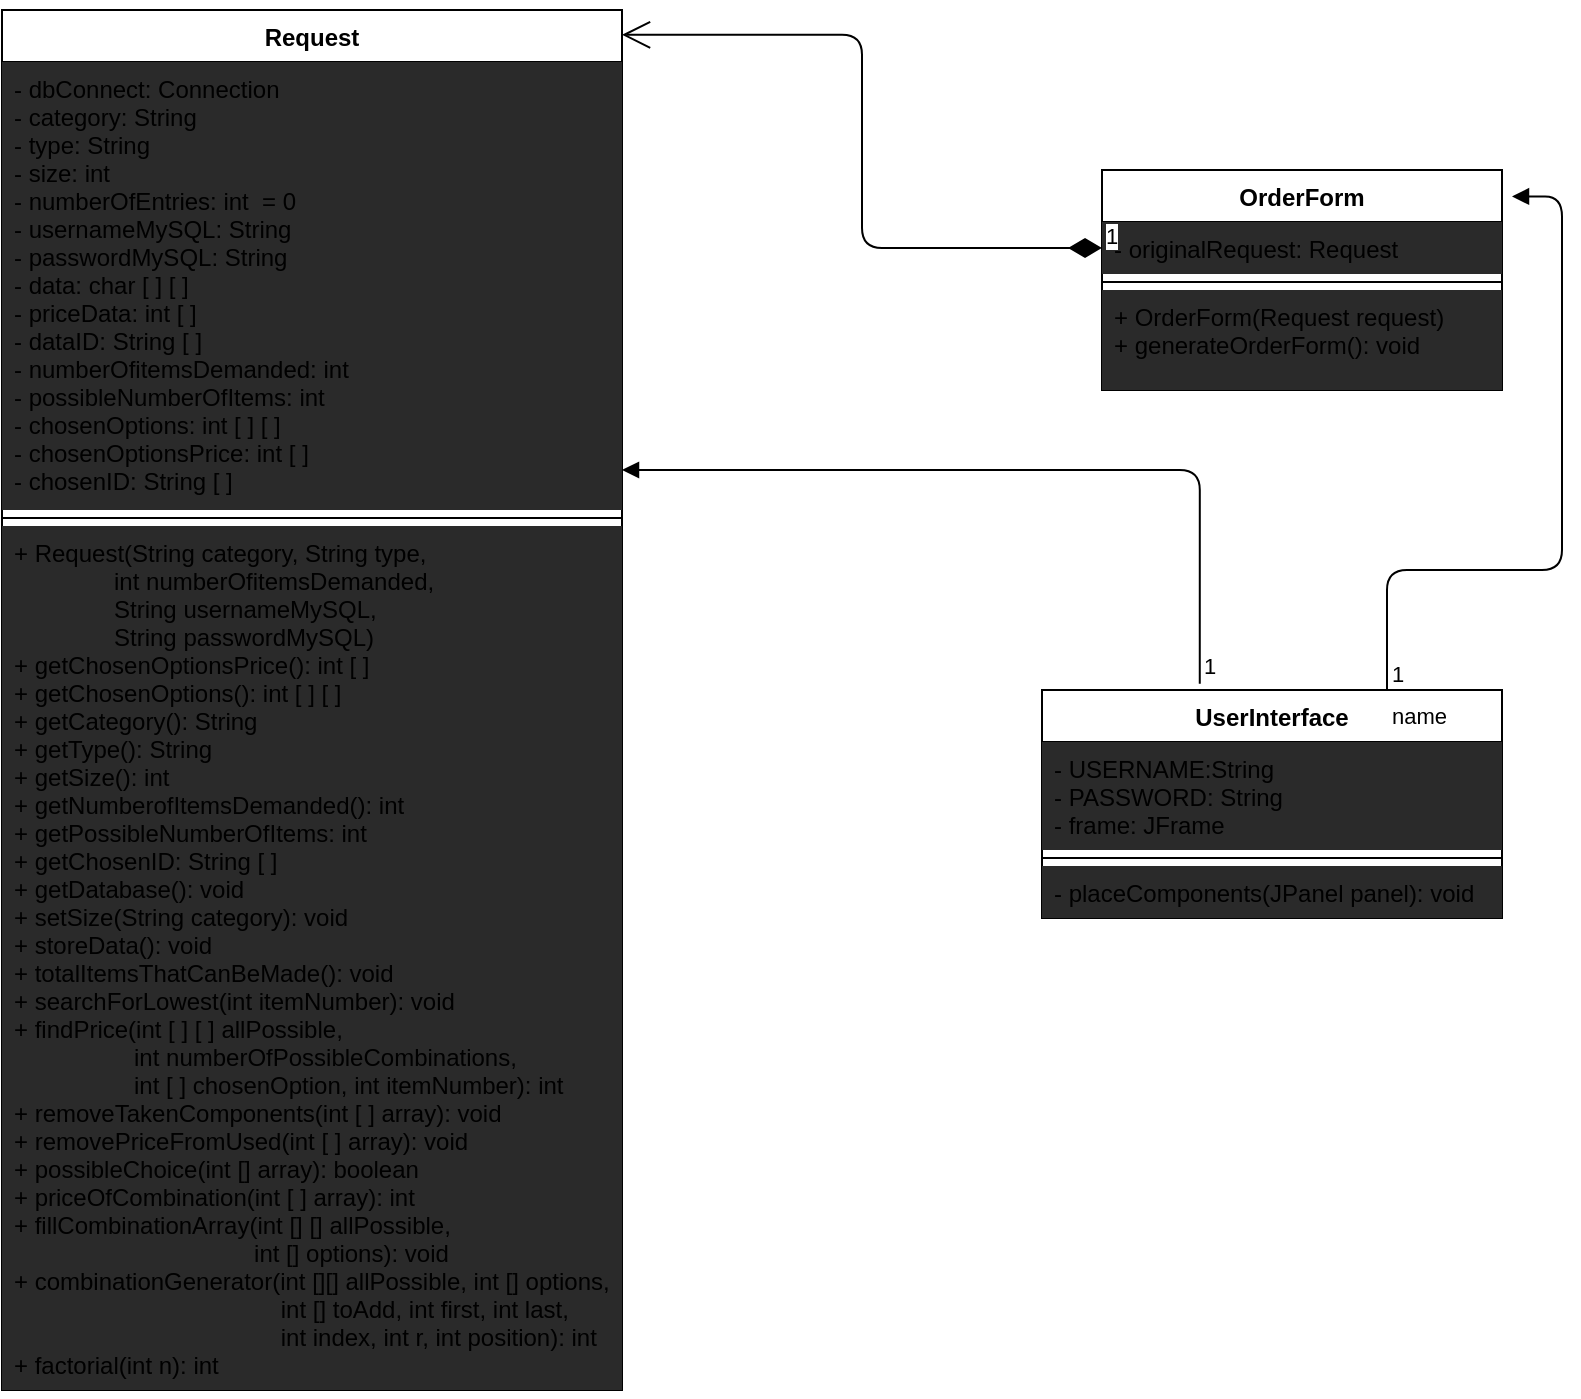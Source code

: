 <mxfile>
    <diagram id="2HQJwIc4DXmZJdzYK_6-" name="Page-1">
        <mxGraphModel dx="838" dy="722" grid="1" gridSize="10" guides="1" tooltips="1" connect="1" arrows="1" fold="1" page="1" pageScale="1" pageWidth="850" pageHeight="1100" math="0" shadow="0">
            <root>
                <mxCell id="0"/>
                <mxCell id="1" parent="0"/>
                <mxCell id="2" value="Request" style="swimlane;fontStyle=1;align=center;verticalAlign=top;childLayout=stackLayout;horizontal=1;startSize=26;horizontalStack=0;resizeParent=1;resizeParentMax=0;resizeLast=0;collapsible=1;marginBottom=0;" vertex="1" parent="1">
                    <mxGeometry x="30" y="30" width="310" height="690" as="geometry"/>
                </mxCell>
                <mxCell id="3" value="- dbConnect: Connection&#10;- category: String&#10;- type: String&#10;- size: int&#10;- numberOfEntries: int  = 0&#10;- usernameMySQL: String&#10;- passwordMySQL: String&#10;- data: char [ ] [ ]&#10;- priceData: int [ ]&#10;- dataID: String [ ] &#10;- numberOfitemsDemanded: int&#10;- possibleNumberOfItems: int&#10;- chosenOptions: int [ ] [ ]&#10;- chosenOptionsPrice: int [ ] &#10;- chosenID: String [ ]" style="text;align=left;verticalAlign=top;spacingLeft=4;spacingRight=4;overflow=hidden;rotatable=0;points=[[0,0.5],[1,0.5]];portConstraint=eastwest;fillColor=#2a2a2a;" vertex="1" parent="2">
                    <mxGeometry y="26" width="310" height="224" as="geometry"/>
                </mxCell>
                <mxCell id="4" value="" style="line;strokeWidth=1;fillColor=none;align=left;verticalAlign=middle;spacingTop=-1;spacingLeft=3;spacingRight=3;rotatable=0;labelPosition=right;points=[];portConstraint=eastwest;" vertex="1" parent="2">
                    <mxGeometry y="250" width="310" height="8" as="geometry"/>
                </mxCell>
                <mxCell id="5" value="+ Request(String category, String type, &#10;               int numberOfitemsDemanded, &#10;               String usernameMySQL, &#10;               String passwordMySQL)&#10;+ getChosenOptionsPrice(): int [ ]&#10;+ getChosenOptions(): int [ ] [ ]&#10;+ getCategory(): String&#10;+ getType(): String&#10;+ getSize(): int &#10;+ getNumberofItemsDemanded(): int&#10;+ getPossibleNumberOfItems: int&#10;+ getChosenID: String [ ]&#10;+ getDatabase(): void&#10;+ setSize(String category): void&#10;+ storeData(): void&#10;+ totalItemsThatCanBeMade(): void&#10;+ searchForLowest(int itemNumber): void&#10;+ findPrice(int [ ] [ ] allPossible, &#10;                  int numberOfPossibleCombinations,&#10;                  int [ ] chosenOption, int itemNumber): int&#10;+ removeTakenComponents(int [ ] array): void&#10;+ removePriceFromUsed(int [ ] array): void&#10;+ possibleChoice(int [] array): boolean&#10;+ priceOfCombination(int [ ] array): int&#10;+ fillCombinationArray(int [] [] allPossible, &#10;                                    int [] options): void&#10;+ combinationGenerator(int [][] allPossible, int [] options,&#10;                                        int [] toAdd, int first, int last,&#10;                                        int index, int r, int position): int&#10;+ factorial(int n): int&#10;" style="text;strokeColor=none;align=left;verticalAlign=top;spacingLeft=4;spacingRight=4;overflow=hidden;rotatable=0;points=[[0,0.5],[1,0.5]];portConstraint=eastwest;fillColor=#2a2a2a;" vertex="1" parent="2">
                    <mxGeometry y="258" width="310" height="432" as="geometry"/>
                </mxCell>
                <mxCell id="6" value="OrderForm" style="swimlane;fontStyle=1;align=center;verticalAlign=top;childLayout=stackLayout;horizontal=1;startSize=26;horizontalStack=0;resizeParent=1;resizeParentMax=0;resizeLast=0;collapsible=1;marginBottom=0;" vertex="1" parent="1">
                    <mxGeometry x="580" y="110" width="200" height="110" as="geometry"/>
                </mxCell>
                <mxCell id="7" value="- originalRequest: Request" style="text;strokeColor=none;align=left;verticalAlign=top;spacingLeft=4;spacingRight=4;overflow=hidden;rotatable=0;points=[[0,0.5],[1,0.5]];portConstraint=eastwest;fillColor=#2a2a2a;" vertex="1" parent="6">
                    <mxGeometry y="26" width="200" height="26" as="geometry"/>
                </mxCell>
                <mxCell id="8" value="" style="line;strokeWidth=1;fillColor=none;align=left;verticalAlign=middle;spacingTop=-1;spacingLeft=3;spacingRight=3;rotatable=0;labelPosition=right;points=[];portConstraint=eastwest;" vertex="1" parent="6">
                    <mxGeometry y="52" width="200" height="8" as="geometry"/>
                </mxCell>
                <mxCell id="9" value="+ OrderForm(Request request)&#10;+ generateOrderForm(): void&#10;" style="text;strokeColor=none;align=left;verticalAlign=top;spacingLeft=4;spacingRight=4;overflow=hidden;rotatable=0;points=[[0,0.5],[1,0.5]];portConstraint=eastwest;fillColor=#2a2a2a;" vertex="1" parent="6">
                    <mxGeometry y="60" width="200" height="50" as="geometry"/>
                </mxCell>
                <mxCell id="14" value="UserInterface" style="swimlane;fontStyle=1;align=center;verticalAlign=top;childLayout=stackLayout;horizontal=1;startSize=26;horizontalStack=0;resizeParent=1;resizeParentMax=0;resizeLast=0;collapsible=1;marginBottom=0;" vertex="1" parent="1">
                    <mxGeometry x="550" y="370" width="230" height="114" as="geometry"/>
                </mxCell>
                <mxCell id="15" value="- USERNAME:String&#10;- PASSWORD: String&#10;- frame: JFrame&#10;" style="text;strokeColor=none;align=left;verticalAlign=top;spacingLeft=4;spacingRight=4;overflow=hidden;rotatable=0;points=[[0,0.5],[1,0.5]];portConstraint=eastwest;fillColor=#2a2a2a;" vertex="1" parent="14">
                    <mxGeometry y="26" width="230" height="54" as="geometry"/>
                </mxCell>
                <mxCell id="16" value="" style="line;strokeWidth=1;fillColor=none;align=left;verticalAlign=middle;spacingTop=-1;spacingLeft=3;spacingRight=3;rotatable=0;labelPosition=right;points=[];portConstraint=eastwest;" vertex="1" parent="14">
                    <mxGeometry y="80" width="230" height="8" as="geometry"/>
                </mxCell>
                <mxCell id="17" value="- placeComponents(JPanel panel): void" style="text;strokeColor=none;align=left;verticalAlign=top;spacingLeft=4;spacingRight=4;overflow=hidden;rotatable=0;points=[[0,0.5],[1,0.5]];portConstraint=eastwest;fillColor=#2a2a2a;" vertex="1" parent="14">
                    <mxGeometry y="88" width="230" height="26" as="geometry"/>
                </mxCell>
                <mxCell id="21" value="1" style="endArrow=open;html=1;endSize=12;startArrow=diamondThin;startSize=14;startFill=1;edgeStyle=orthogonalEdgeStyle;align=left;verticalAlign=bottom;exitX=0;exitY=0.5;exitDx=0;exitDy=0;entryX=1;entryY=0.018;entryDx=0;entryDy=0;entryPerimeter=0;" edge="1" parent="1" source="7" target="2">
                    <mxGeometry x="-1" y="3" relative="1" as="geometry">
                        <mxPoint x="390" y="370" as="sourcePoint"/>
                        <mxPoint x="550" y="370" as="targetPoint"/>
                    </mxGeometry>
                </mxCell>
                <mxCell id="22" value="" style="endArrow=block;endFill=1;html=1;edgeStyle=orthogonalEdgeStyle;align=left;verticalAlign=top;exitX=0.343;exitY=-0.027;exitDx=0;exitDy=0;exitPerimeter=0;" edge="1" parent="1" source="14" target="3">
                    <mxGeometry x="-1" relative="1" as="geometry">
                        <mxPoint x="370" y="380" as="sourcePoint"/>
                        <mxPoint x="530" y="380" as="targetPoint"/>
                        <Array as="points">
                            <mxPoint x="629" y="260"/>
                        </Array>
                    </mxGeometry>
                </mxCell>
                <mxCell id="23" value="1" style="edgeLabel;resizable=0;html=1;align=left;verticalAlign=bottom;" connectable="0" vertex="1" parent="22">
                    <mxGeometry x="-1" relative="1" as="geometry"/>
                </mxCell>
                <mxCell id="24" value="name" style="endArrow=block;endFill=1;html=1;edgeStyle=orthogonalEdgeStyle;align=left;verticalAlign=top;entryX=1.025;entryY=0.12;entryDx=0;entryDy=0;entryPerimeter=0;exitX=0.75;exitY=0;exitDx=0;exitDy=0;" edge="1" parent="1" source="14" target="6">
                    <mxGeometry x="-1" relative="1" as="geometry">
                        <mxPoint x="550" y="310" as="sourcePoint"/>
                        <mxPoint x="710" y="310" as="targetPoint"/>
                        <Array as="points">
                            <mxPoint x="722" y="310"/>
                            <mxPoint x="810" y="310"/>
                            <mxPoint x="810" y="123"/>
                        </Array>
                    </mxGeometry>
                </mxCell>
                <mxCell id="25" value="1" style="edgeLabel;resizable=0;html=1;align=left;verticalAlign=bottom;" connectable="0" vertex="1" parent="24">
                    <mxGeometry x="-1" relative="1" as="geometry"/>
                </mxCell>
            </root>
        </mxGraphModel>
    </diagram>
</mxfile>